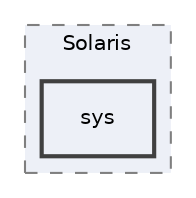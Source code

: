 digraph "include/llvm/Support/Solaris/sys"
{
 // LATEX_PDF_SIZE
  bgcolor="transparent";
  edge [fontname="Helvetica",fontsize="10",labelfontname="Helvetica",labelfontsize="10"];
  node [fontname="Helvetica",fontsize="10",shape="box"];
  compound=true
  subgraph clusterdir_26ac13477fff6ecc622a120fb63dd058 {
    graph [ bgcolor="#edf0f7", pencolor="grey50", style="filled,dashed,", label="Solaris", fontname="Helvetica", fontsize="10", URL="dir_26ac13477fff6ecc622a120fb63dd058.html"]
  dir_7bca21c5bfa6ba8cdc80118f1a3b0839 [label="sys", style="filled,bold,", fillcolor="#edf0f7", color="grey25", URL="dir_7bca21c5bfa6ba8cdc80118f1a3b0839.html"];
  }
}
